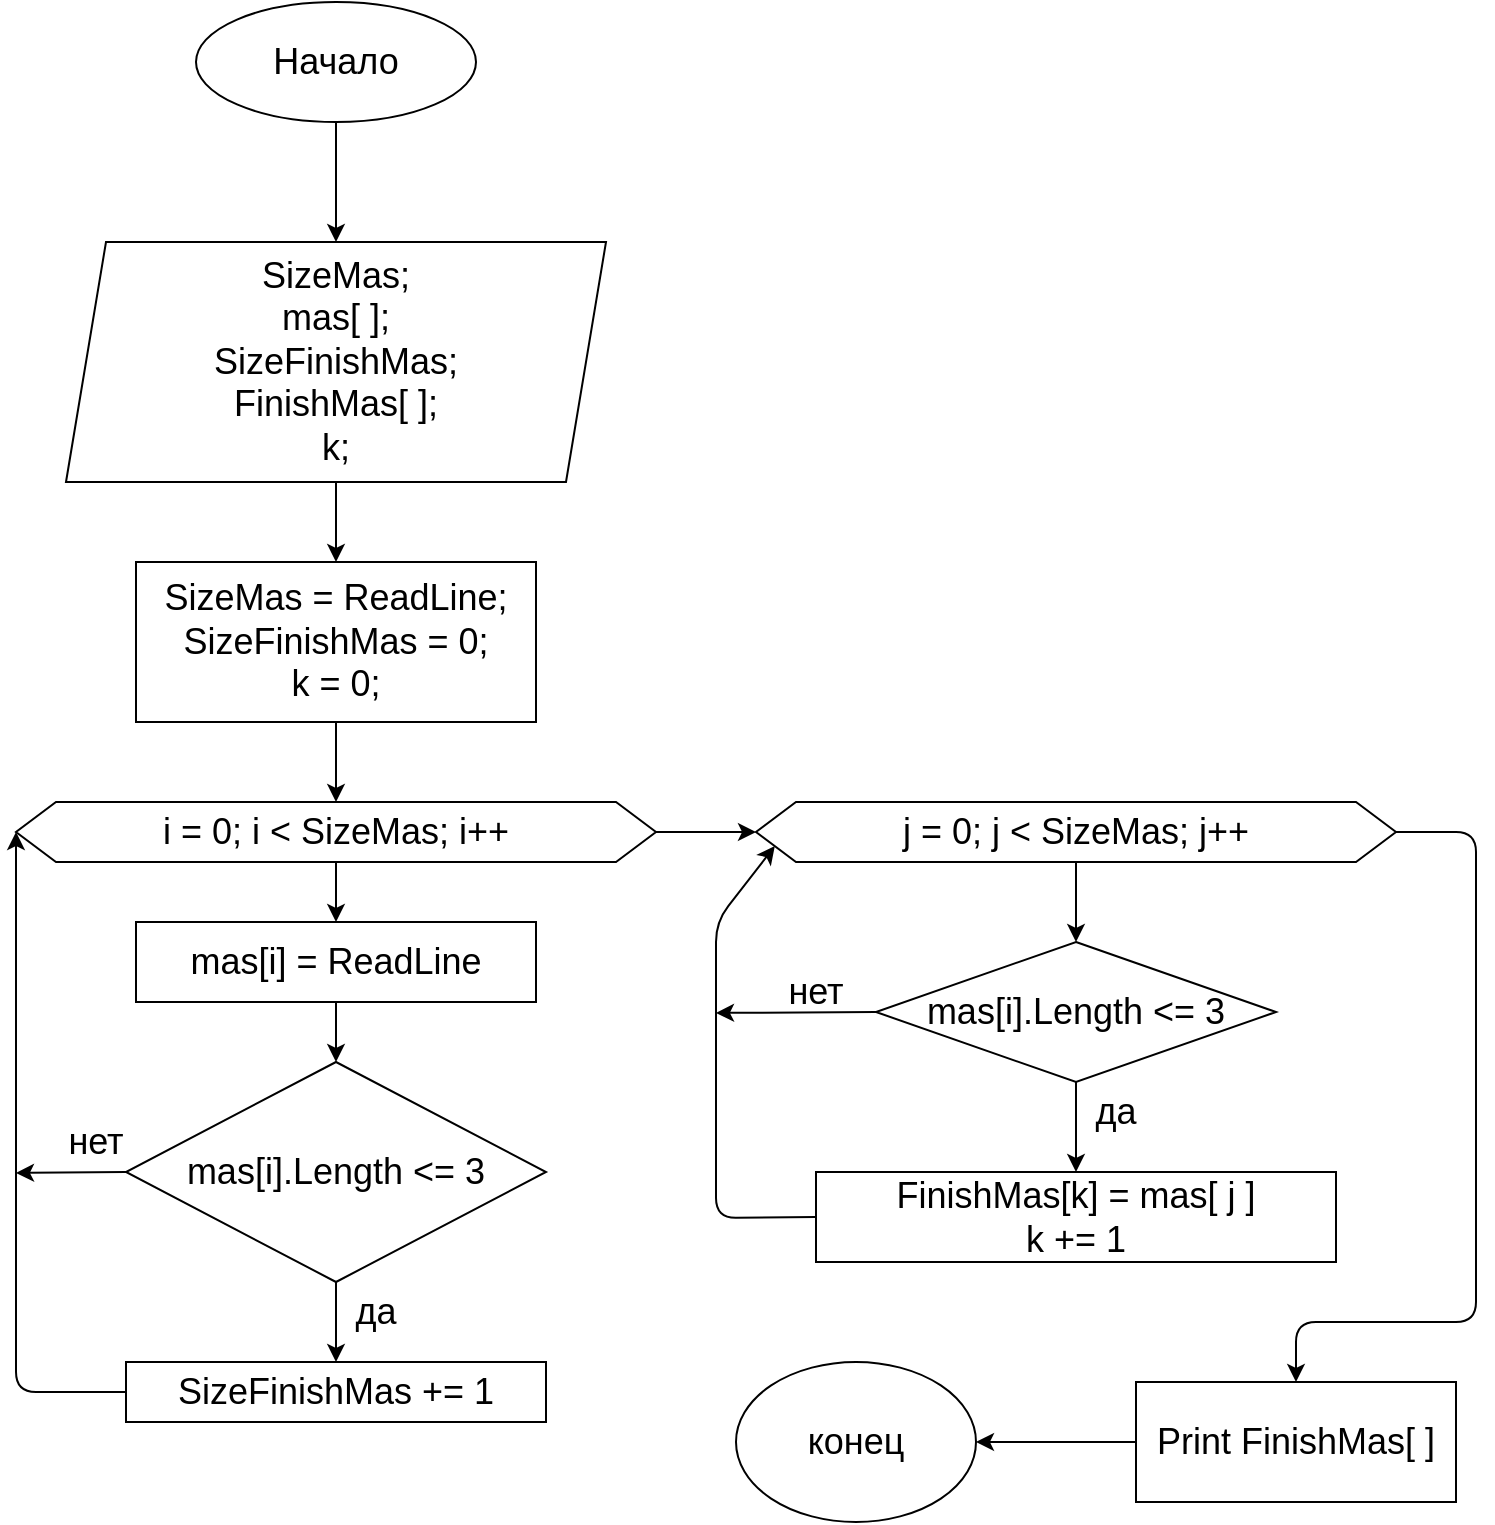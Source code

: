 <mxfile>
    <diagram id="aaYYtI-ZklnNw0QHQsAz" name="Страница 1">
        <mxGraphModel dx="798" dy="579" grid="1" gridSize="10" guides="1" tooltips="1" connect="1" arrows="1" fold="1" page="1" pageScale="1" pageWidth="827" pageHeight="1169" math="0" shadow="0">
            <root>
                <mxCell id="0"/>
                <mxCell id="1" parent="0"/>
                <mxCell id="5" style="edgeStyle=none;html=1;exitX=0.5;exitY=1;exitDx=0;exitDy=0;entryX=0.5;entryY=0;entryDx=0;entryDy=0;fontSize=18;" parent="1" source="2" target="3" edge="1">
                    <mxGeometry relative="1" as="geometry"/>
                </mxCell>
                <mxCell id="2" value="&lt;font style=&quot;font-size: 18px&quot;&gt;Начало&lt;/font&gt;" style="ellipse;whiteSpace=wrap;html=1;" parent="1" vertex="1">
                    <mxGeometry x="160" y="30" width="140" height="60" as="geometry"/>
                </mxCell>
                <mxCell id="6" style="edgeStyle=none;html=1;exitX=0.5;exitY=1;exitDx=0;exitDy=0;entryX=0.5;entryY=0;entryDx=0;entryDy=0;fontSize=18;" parent="1" source="3" target="4" edge="1">
                    <mxGeometry relative="1" as="geometry"/>
                </mxCell>
                <mxCell id="3" value="SizeMas;&lt;br&gt;mas[ ];&lt;br&gt;SizeFinishMas;&lt;br&gt;FinishMas[ ];&lt;br&gt;k;" style="shape=parallelogram;perimeter=parallelogramPerimeter;whiteSpace=wrap;html=1;fixedSize=1;fontSize=18;" parent="1" vertex="1">
                    <mxGeometry x="95" y="150" width="270" height="120" as="geometry"/>
                </mxCell>
                <mxCell id="8" style="edgeStyle=none;html=1;exitX=0.5;exitY=1;exitDx=0;exitDy=0;fontSize=18;" parent="1" source="4" target="7" edge="1">
                    <mxGeometry relative="1" as="geometry"/>
                </mxCell>
                <mxCell id="4" value="&lt;span&gt;SizeMas = ReadLine;&lt;br&gt;&lt;/span&gt;SizeFinishMas = 0;&lt;br&gt;k = 0;&lt;span&gt;&lt;br&gt;&lt;/span&gt;" style="rounded=0;whiteSpace=wrap;html=1;fontSize=18;" parent="1" vertex="1">
                    <mxGeometry x="130" y="310" width="200" height="80" as="geometry"/>
                </mxCell>
                <mxCell id="10" style="edgeStyle=none;html=1;exitX=0.5;exitY=1;exitDx=0;exitDy=0;fontSize=18;" parent="1" source="7" target="9" edge="1">
                    <mxGeometry relative="1" as="geometry"/>
                </mxCell>
                <mxCell id="25" style="edgeStyle=none;html=1;exitX=1;exitY=0.5;exitDx=0;exitDy=0;entryX=0;entryY=0.5;entryDx=0;entryDy=0;fontSize=18;" parent="1" source="7" target="24" edge="1">
                    <mxGeometry relative="1" as="geometry"/>
                </mxCell>
                <mxCell id="7" value="i = 0; i &amp;lt; SizeMas; i++" style="shape=hexagon;perimeter=hexagonPerimeter2;whiteSpace=wrap;html=1;fixedSize=1;fontSize=18;" parent="1" vertex="1">
                    <mxGeometry x="70" y="430" width="320" height="30" as="geometry"/>
                </mxCell>
                <mxCell id="16" style="edgeStyle=none;html=1;exitX=0.5;exitY=1;exitDx=0;exitDy=0;entryX=0.5;entryY=0;entryDx=0;entryDy=0;fontSize=18;" parent="1" source="9" target="11" edge="1">
                    <mxGeometry relative="1" as="geometry"/>
                </mxCell>
                <mxCell id="9" value="mas[i] = ReadLine" style="rounded=0;whiteSpace=wrap;html=1;fontSize=18;" parent="1" vertex="1">
                    <mxGeometry x="130" y="490" width="200" height="40" as="geometry"/>
                </mxCell>
                <mxCell id="13" style="edgeStyle=none;html=1;exitX=0.5;exitY=1;exitDx=0;exitDy=0;fontSize=18;" parent="1" source="11" target="12" edge="1">
                    <mxGeometry relative="1" as="geometry"/>
                </mxCell>
                <mxCell id="11" value="mas[i].Length &amp;lt;= 3" style="rhombus;whiteSpace=wrap;html=1;fontSize=18;" parent="1" vertex="1">
                    <mxGeometry x="125" y="560" width="210" height="110" as="geometry"/>
                </mxCell>
                <mxCell id="22" style="edgeStyle=none;html=1;exitX=0;exitY=0.5;exitDx=0;exitDy=0;fontSize=18;entryX=0;entryY=0.5;entryDx=0;entryDy=0;" parent="1" source="12" target="7" edge="1">
                    <mxGeometry relative="1" as="geometry">
                        <mxPoint x="50" y="725" as="targetPoint"/>
                        <Array as="points">
                            <mxPoint x="70" y="725"/>
                        </Array>
                    </mxGeometry>
                </mxCell>
                <mxCell id="12" value="&lt;span&gt;SizeFinishMas += 1&lt;/span&gt;" style="rounded=0;whiteSpace=wrap;html=1;fontSize=18;" parent="1" vertex="1">
                    <mxGeometry x="125" y="710" width="210" height="30" as="geometry"/>
                </mxCell>
                <mxCell id="18" value="да" style="text;html=1;strokeColor=none;fillColor=none;align=center;verticalAlign=middle;whiteSpace=wrap;rounded=0;fontSize=18;" parent="1" vertex="1">
                    <mxGeometry x="220" y="670" width="60" height="30" as="geometry"/>
                </mxCell>
                <mxCell id="23" style="edgeStyle=none;html=1;exitX=0.75;exitY=1;exitDx=0;exitDy=0;fontSize=18;" parent="1" source="19" edge="1">
                    <mxGeometry relative="1" as="geometry">
                        <mxPoint x="70" y="615.471" as="targetPoint"/>
                    </mxGeometry>
                </mxCell>
                <mxCell id="19" value="нет" style="text;html=1;strokeColor=none;fillColor=none;align=center;verticalAlign=middle;whiteSpace=wrap;rounded=0;fontSize=18;" parent="1" vertex="1">
                    <mxGeometry x="80" y="585" width="60" height="30" as="geometry"/>
                </mxCell>
                <mxCell id="27" style="edgeStyle=none;html=1;exitX=0.5;exitY=1;exitDx=0;exitDy=0;entryX=0.5;entryY=0;entryDx=0;entryDy=0;fontSize=18;" parent="1" source="24" target="26" edge="1">
                    <mxGeometry relative="1" as="geometry"/>
                </mxCell>
                <mxCell id="36" style="edgeStyle=none;html=1;exitX=1;exitY=0.5;exitDx=0;exitDy=0;entryX=0.5;entryY=0;entryDx=0;entryDy=0;fontSize=18;" parent="1" source="24" target="35" edge="1">
                    <mxGeometry relative="1" as="geometry">
                        <Array as="points">
                            <mxPoint x="800" y="445"/>
                            <mxPoint x="800" y="690"/>
                            <mxPoint x="710" y="690"/>
                        </Array>
                    </mxGeometry>
                </mxCell>
                <mxCell id="24" value="j = 0; j &amp;lt; SizeMas; j++" style="shape=hexagon;perimeter=hexagonPerimeter2;whiteSpace=wrap;html=1;fixedSize=1;fontSize=18;" parent="1" vertex="1">
                    <mxGeometry x="440" y="430" width="320" height="30" as="geometry"/>
                </mxCell>
                <mxCell id="29" style="edgeStyle=none;html=1;exitX=0.5;exitY=1;exitDx=0;exitDy=0;entryX=0.5;entryY=0;entryDx=0;entryDy=0;fontSize=18;" parent="1" source="26" target="28" edge="1">
                    <mxGeometry relative="1" as="geometry"/>
                </mxCell>
                <mxCell id="31" style="edgeStyle=none;html=1;exitX=0;exitY=0.5;exitDx=0;exitDy=0;fontSize=18;" parent="1" source="26" edge="1">
                    <mxGeometry relative="1" as="geometry">
                        <mxPoint x="420.0" y="535.471" as="targetPoint"/>
                    </mxGeometry>
                </mxCell>
                <mxCell id="26" value="&lt;span&gt;mas[i].Length &amp;lt;= 3&lt;/span&gt;" style="rhombus;whiteSpace=wrap;html=1;fontSize=18;" parent="1" vertex="1">
                    <mxGeometry x="500" y="500" width="200" height="70" as="geometry"/>
                </mxCell>
                <mxCell id="30" style="edgeStyle=none;html=1;exitX=0;exitY=0.5;exitDx=0;exitDy=0;entryX=0;entryY=0.75;entryDx=0;entryDy=0;fontSize=18;" parent="1" source="28" target="24" edge="1">
                    <mxGeometry relative="1" as="geometry">
                        <Array as="points">
                            <mxPoint x="420" y="638"/>
                            <mxPoint x="420" y="490"/>
                        </Array>
                    </mxGeometry>
                </mxCell>
                <mxCell id="28" value="&lt;span&gt;FinishMas[k] = mas[ j ]&lt;br&gt;k += 1&lt;br&gt;&lt;/span&gt;" style="rounded=0;whiteSpace=wrap;html=1;fontSize=18;" parent="1" vertex="1">
                    <mxGeometry x="470" y="615" width="260" height="45" as="geometry"/>
                </mxCell>
                <mxCell id="32" value="да" style="text;html=1;strokeColor=none;fillColor=none;align=center;verticalAlign=middle;whiteSpace=wrap;rounded=0;fontSize=18;" parent="1" vertex="1">
                    <mxGeometry x="590" y="570" width="60" height="30" as="geometry"/>
                </mxCell>
                <mxCell id="33" value="нет" style="text;html=1;strokeColor=none;fillColor=none;align=center;verticalAlign=middle;whiteSpace=wrap;rounded=0;fontSize=18;" parent="1" vertex="1">
                    <mxGeometry x="440" y="510" width="60" height="30" as="geometry"/>
                </mxCell>
                <mxCell id="34" value="конец" style="ellipse;whiteSpace=wrap;html=1;fontSize=18;" parent="1" vertex="1">
                    <mxGeometry x="430" y="710" width="120" height="80" as="geometry"/>
                </mxCell>
                <mxCell id="37" style="edgeStyle=none;html=1;exitX=0;exitY=0.5;exitDx=0;exitDy=0;entryX=1;entryY=0.5;entryDx=0;entryDy=0;fontSize=18;" parent="1" source="35" target="34" edge="1">
                    <mxGeometry relative="1" as="geometry"/>
                </mxCell>
                <mxCell id="35" value="Print FinishMas[ ]" style="rounded=0;whiteSpace=wrap;html=1;fontSize=18;" parent="1" vertex="1">
                    <mxGeometry x="630" y="720" width="160" height="60" as="geometry"/>
                </mxCell>
            </root>
        </mxGraphModel>
    </diagram>
</mxfile>